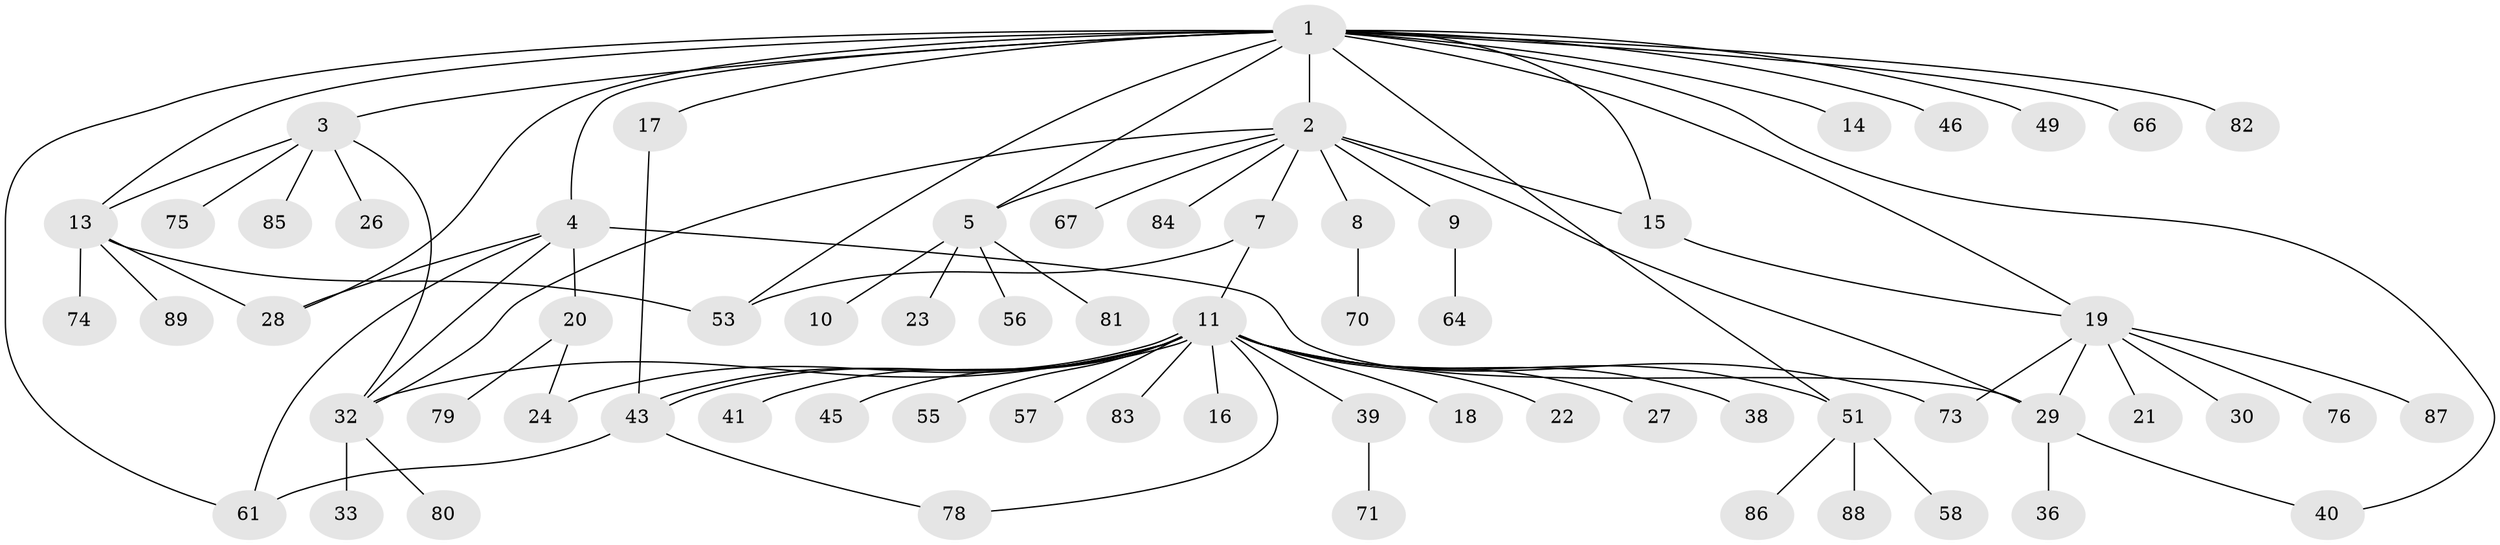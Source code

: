 // Generated by graph-tools (version 1.1) at 2025/23/03/03/25 07:23:52]
// undirected, 66 vertices, 87 edges
graph export_dot {
graph [start="1"]
  node [color=gray90,style=filled];
  1 [super="+44"];
  2 [super="+68"];
  3 [super="+6"];
  4 [super="+50"];
  5 [super="+65"];
  7 [super="+63"];
  8 [super="+34"];
  9;
  10;
  11 [super="+12"];
  13 [super="+60"];
  14;
  15 [super="+48"];
  16;
  17;
  18;
  19 [super="+31"];
  20 [super="+25"];
  21;
  22;
  23;
  24;
  26;
  27;
  28 [super="+77"];
  29 [super="+42"];
  30 [super="+37"];
  32 [super="+35"];
  33;
  36;
  38;
  39 [super="+54"];
  40 [super="+72"];
  41 [super="+47"];
  43 [super="+62"];
  45;
  46;
  49 [super="+59"];
  51 [super="+52"];
  53;
  55;
  56 [super="+69"];
  57;
  58;
  61;
  64;
  66;
  67;
  70;
  71;
  73;
  74;
  75;
  76;
  78;
  79;
  80;
  81;
  82;
  83;
  84;
  85;
  86;
  87;
  88;
  89;
  1 -- 2 [weight=2];
  1 -- 3;
  1 -- 4;
  1 -- 5;
  1 -- 13;
  1 -- 14;
  1 -- 15;
  1 -- 17;
  1 -- 28 [weight=2];
  1 -- 46;
  1 -- 49;
  1 -- 51;
  1 -- 53;
  1 -- 61;
  1 -- 66;
  1 -- 82;
  1 -- 19;
  1 -- 40;
  2 -- 5;
  2 -- 7;
  2 -- 8;
  2 -- 9 [weight=2];
  2 -- 15;
  2 -- 29;
  2 -- 32;
  2 -- 67;
  2 -- 84;
  3 -- 26;
  3 -- 75;
  3 -- 85;
  3 -- 32;
  3 -- 13;
  4 -- 20;
  4 -- 29;
  4 -- 61;
  4 -- 32;
  4 -- 28;
  5 -- 10;
  5 -- 23;
  5 -- 56;
  5 -- 81;
  7 -- 11;
  7 -- 53;
  8 -- 70;
  9 -- 64;
  11 -- 16;
  11 -- 18;
  11 -- 22;
  11 -- 24;
  11 -- 27;
  11 -- 38;
  11 -- 39;
  11 -- 41;
  11 -- 43;
  11 -- 43;
  11 -- 45;
  11 -- 51;
  11 -- 55;
  11 -- 57;
  11 -- 73;
  11 -- 78;
  11 -- 83;
  11 -- 32;
  13 -- 53;
  13 -- 74;
  13 -- 89;
  13 -- 28;
  15 -- 19;
  17 -- 43;
  19 -- 21;
  19 -- 30;
  19 -- 73;
  19 -- 76;
  19 -- 87;
  19 -- 29;
  20 -- 24;
  20 -- 79;
  29 -- 36;
  29 -- 40;
  32 -- 33;
  32 -- 80;
  39 -- 71;
  43 -- 61;
  43 -- 78;
  51 -- 58;
  51 -- 88;
  51 -- 86;
}
